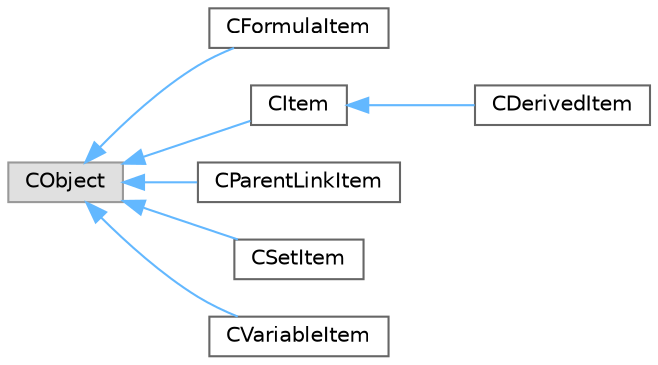 digraph "Graphical Class Hierarchy"
{
 // LATEX_PDF_SIZE
  bgcolor="transparent";
  edge [fontname=Helvetica,fontsize=10,labelfontname=Helvetica,labelfontsize=10];
  node [fontname=Helvetica,fontsize=10,shape=box,height=0.2,width=0.4];
  rankdir="LR";
  Node0 [id="Node000000",label="CObject",height=0.2,width=0.4,color="grey60", fillcolor="#E0E0E0", style="filled",tooltip=" "];
  Node0 -> Node1 [id="edge23_Node000000_Node000001",dir="back",color="steelblue1",style="solid",tooltip=" "];
  Node1 [id="Node000001",label="CFormulaItem",height=0.2,width=0.4,color="grey40", fillcolor="white", style="filled",URL="$classCFormulaItem.html",tooltip="Represents a formula item used in serialization."];
  Node0 -> Node2 [id="edge24_Node000000_Node000002",dir="back",color="steelblue1",style="solid",tooltip=" "];
  Node2 [id="Node000002",label="CItem",height=0.2,width=0.4,color="grey40", fillcolor="white", style="filled",URL="$classCItem.html",tooltip=" "];
  Node2 -> Node3 [id="edge25_Node000002_Node000003",dir="back",color="steelblue1",style="solid",tooltip=" "];
  Node3 [id="Node000003",label="CDerivedItem",height=0.2,width=0.4,color="grey40", fillcolor="white", style="filled",URL="$classCDerivedItem.html",tooltip="Represents a derived item from CItem."];
  Node0 -> Node4 [id="edge26_Node000000_Node000004",dir="back",color="steelblue1",style="solid",tooltip=" "];
  Node4 [id="Node000004",label="CParentLinkItem",height=0.2,width=0.4,color="grey40", fillcolor="white", style="filled",URL="$classCParentLinkItem.html",tooltip="Represents a parent link item used in serialization."];
  Node0 -> Node5 [id="edge27_Node000000_Node000005",dir="back",color="steelblue1",style="solid",tooltip=" "];
  Node5 [id="Node000005",label="CSetItem",height=0.2,width=0.4,color="grey40", fillcolor="white", style="filled",URL="$classCSetItem.html",tooltip="Represents a set item used in serialization."];
  Node0 -> Node6 [id="edge28_Node000000_Node000006",dir="back",color="steelblue1",style="solid",tooltip=" "];
  Node6 [id="Node000006",label="CVariableItem",height=0.2,width=0.4,color="grey40", fillcolor="white", style="filled",URL="$classCVariableItem.html",tooltip="Represents a variable item used in serialization."];
}
